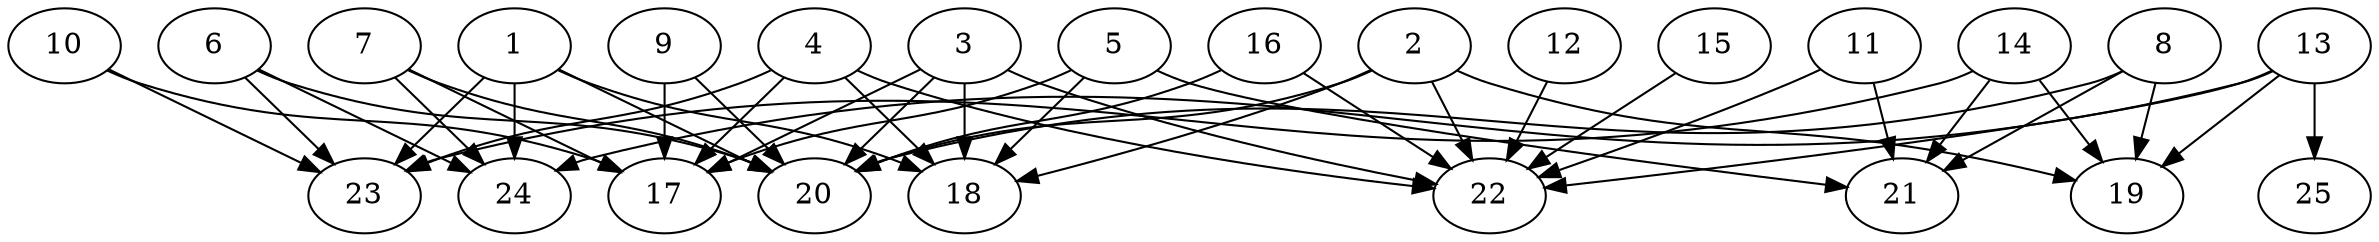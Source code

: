 // DAG automatically generated by daggen at Thu Oct  3 14:00:40 2019
// ./daggen --dot -n 25 --ccr 0.5 --fat 0.9 --regular 0.5 --density 0.5 --mindata 5242880 --maxdata 52428800 
digraph G {
  1 [size="54968320", alpha="0.05", expect_size="27484160"] 
  1 -> 18 [size ="27484160"]
  1 -> 20 [size ="27484160"]
  1 -> 23 [size ="27484160"]
  1 -> 24 [size ="27484160"]
  2 [size="36585472", alpha="0.18", expect_size="18292736"] 
  2 -> 18 [size ="18292736"]
  2 -> 19 [size ="18292736"]
  2 -> 20 [size ="18292736"]
  2 -> 22 [size ="18292736"]
  3 [size="62959616", alpha="0.01", expect_size="31479808"] 
  3 -> 17 [size ="31479808"]
  3 -> 18 [size ="31479808"]
  3 -> 20 [size ="31479808"]
  3 -> 22 [size ="31479808"]
  4 [size="18665472", alpha="0.03", expect_size="9332736"] 
  4 -> 17 [size ="9332736"]
  4 -> 18 [size ="9332736"]
  4 -> 22 [size ="9332736"]
  4 -> 23 [size ="9332736"]
  5 [size="41906176", alpha="0.16", expect_size="20953088"] 
  5 -> 17 [size ="20953088"]
  5 -> 18 [size ="20953088"]
  5 -> 21 [size ="20953088"]
  6 [size="45312000", alpha="0.07", expect_size="22656000"] 
  6 -> 20 [size ="22656000"]
  6 -> 23 [size ="22656000"]
  6 -> 24 [size ="22656000"]
  7 [size="66385920", alpha="0.14", expect_size="33192960"] 
  7 -> 17 [size ="33192960"]
  7 -> 20 [size ="33192960"]
  7 -> 24 [size ="33192960"]
  8 [size="101885952", alpha="0.18", expect_size="50942976"] 
  8 -> 19 [size ="50942976"]
  8 -> 20 [size ="50942976"]
  8 -> 21 [size ="50942976"]
  9 [size="99239936", alpha="0.02", expect_size="49619968"] 
  9 -> 17 [size ="49619968"]
  9 -> 20 [size ="49619968"]
  10 [size="20584448", alpha="0.11", expect_size="10292224"] 
  10 -> 17 [size ="10292224"]
  10 -> 23 [size ="10292224"]
  11 [size="99407872", alpha="0.07", expect_size="49703936"] 
  11 -> 21 [size ="49703936"]
  11 -> 22 [size ="49703936"]
  12 [size="30984192", alpha="0.16", expect_size="15492096"] 
  12 -> 22 [size ="15492096"]
  13 [size="22403072", alpha="0.12", expect_size="11201536"] 
  13 -> 19 [size ="11201536"]
  13 -> 22 [size ="11201536"]
  13 -> 24 [size ="11201536"]
  13 -> 25 [size ="11201536"]
  14 [size="25679872", alpha="0.09", expect_size="12839936"] 
  14 -> 19 [size ="12839936"]
  14 -> 21 [size ="12839936"]
  14 -> 23 [size ="12839936"]
  15 [size="39768064", alpha="0.16", expect_size="19884032"] 
  15 -> 22 [size ="19884032"]
  16 [size="20858880", alpha="0.17", expect_size="10429440"] 
  16 -> 20 [size ="10429440"]
  16 -> 22 [size ="10429440"]
  17 [size="52187136", alpha="0.03", expect_size="26093568"] 
  18 [size="22679552", alpha="0.10", expect_size="11339776"] 
  19 [size="13983744", alpha="0.04", expect_size="6991872"] 
  20 [size="23746560", alpha="0.05", expect_size="11873280"] 
  21 [size="73943040", alpha="0.16", expect_size="36971520"] 
  22 [size="12941312", alpha="0.12", expect_size="6470656"] 
  23 [size="87492608", alpha="0.20", expect_size="43746304"] 
  24 [size="49229824", alpha="0.09", expect_size="24614912"] 
  25 [size="91117568", alpha="0.05", expect_size="45558784"] 
}
